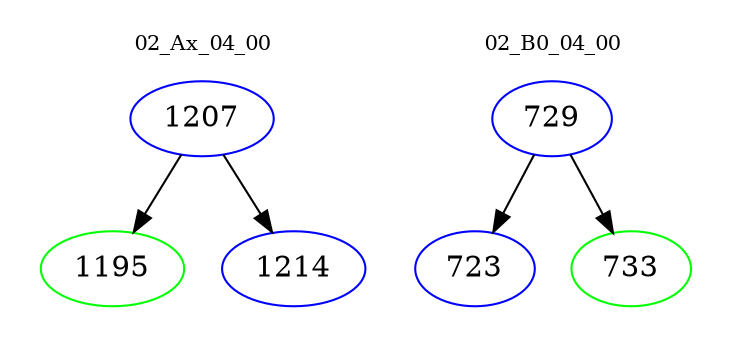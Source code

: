digraph{
subgraph cluster_0 {
color = white
label = "02_Ax_04_00";
fontsize=10;
T0_1207 [label="1207", color="blue"]
T0_1207 -> T0_1195 [color="black"]
T0_1195 [label="1195", color="green"]
T0_1207 -> T0_1214 [color="black"]
T0_1214 [label="1214", color="blue"]
}
subgraph cluster_1 {
color = white
label = "02_B0_04_00";
fontsize=10;
T1_729 [label="729", color="blue"]
T1_729 -> T1_723 [color="black"]
T1_723 [label="723", color="blue"]
T1_729 -> T1_733 [color="black"]
T1_733 [label="733", color="green"]
}
}
